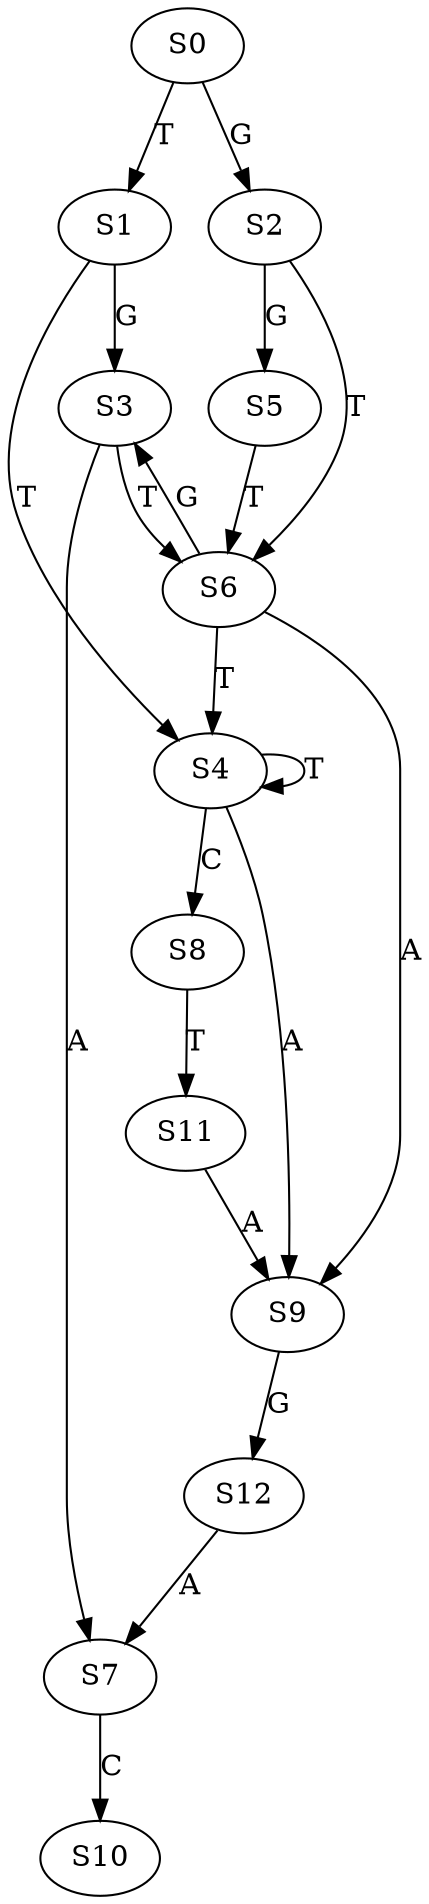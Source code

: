 strict digraph  {
	S0 -> S1 [ label = T ];
	S0 -> S2 [ label = G ];
	S1 -> S3 [ label = G ];
	S1 -> S4 [ label = T ];
	S2 -> S5 [ label = G ];
	S2 -> S6 [ label = T ];
	S3 -> S7 [ label = A ];
	S3 -> S6 [ label = T ];
	S4 -> S8 [ label = C ];
	S4 -> S4 [ label = T ];
	S4 -> S9 [ label = A ];
	S5 -> S6 [ label = T ];
	S6 -> S3 [ label = G ];
	S6 -> S4 [ label = T ];
	S6 -> S9 [ label = A ];
	S7 -> S10 [ label = C ];
	S8 -> S11 [ label = T ];
	S9 -> S12 [ label = G ];
	S11 -> S9 [ label = A ];
	S12 -> S7 [ label = A ];
}
